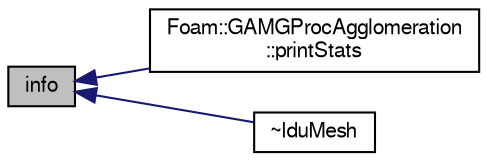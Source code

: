 digraph "info"
{
  bgcolor="transparent";
  edge [fontname="FreeSans",fontsize="10",labelfontname="FreeSans",labelfontsize="10"];
  node [fontname="FreeSans",fontsize="10",shape=record];
  rankdir="LR";
  Node446 [label="info",height=0.2,width=0.4,color="black", fillcolor="grey75", style="filled", fontcolor="black"];
  Node446 -> Node447 [dir="back",color="midnightblue",fontsize="10",style="solid",fontname="FreeSans"];
  Node447 [label="Foam::GAMGProcAgglomeration\l::printStats",height=0.2,width=0.4,color="black",URL="$a26982.html#a4b9e2848198fe910daf3a863900c193d",tooltip="Debug: write agglomeration info. "];
  Node446 -> Node448 [dir="back",color="midnightblue",fontsize="10",style="solid",fontname="FreeSans"];
  Node448 [label="~lduMesh",height=0.2,width=0.4,color="black",URL="$a27126.html#a0d6142dbbff9e22317ca374ec3c2aa83",tooltip="Destructor. "];
}
